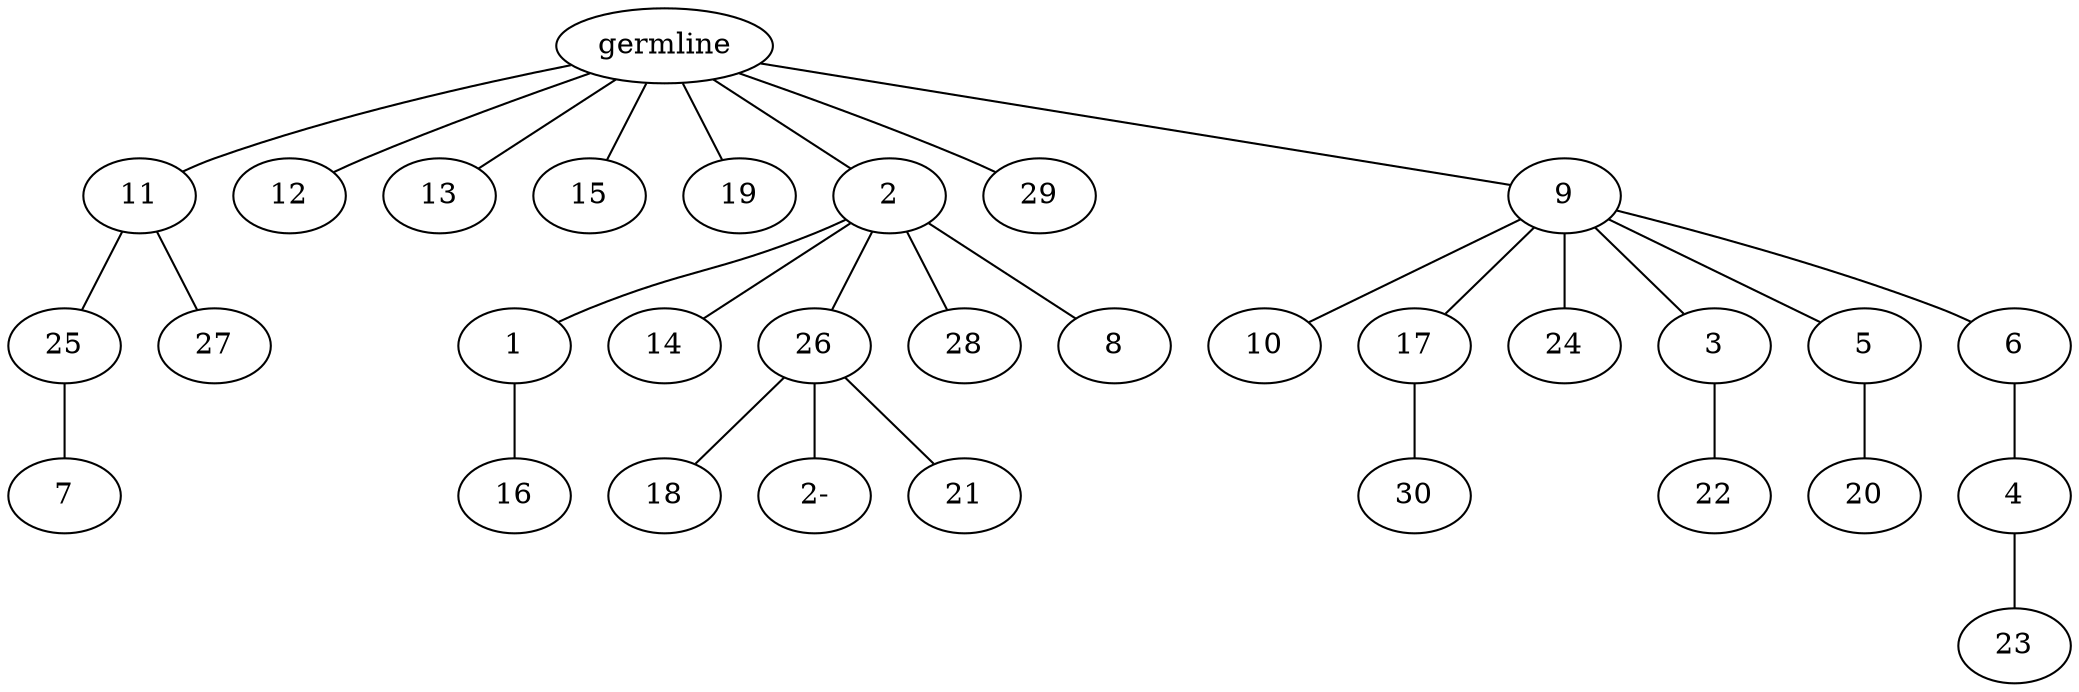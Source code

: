 graph tree {
    "140477243805216" [label="germline"];
    "140477243960768" [label="11"];
    "140477243957984" [label="25"];
    "140477243957456" [label="7"];
    "140477243959520" [label="27"];
    "140477243959376" [label="12"];
    "140477243960864" [label="13"];
    "140477243959760" [label="15"];
    "140477243960480" [label="19"];
    "140477243960240" [label="2"];
    "140477244031712" [label="1"];
    "140477244034880" [label="16"];
    "140477244033632" [label="14"];
    "140477244033872" [label="26"];
    "140477244031184" [label="18"];
    "140477244256160" [label="2-"];
    "140477244034064" [label="21"];
    "140477244032720" [label="28"];
    "140477244034592" [label="8"];
    "140477243959568" [label="29"];
    "140477243959040" [label="9"];
    "140477244032624" [label="10"];
    "140477244034256" [label="17"];
    "140477244032384" [label="30"];
    "140477244031040" [label="24"];
    "140477244034448" [label="3"];
    "140477244031376" [label="22"];
    "140477244034544" [label="5"];
    "140477244034832" [label="20"];
    "140477244033920" [label="6"];
    "140477243959856" [label="4"];
    "140477243960048" [label="23"];
    "140477243805216" -- "140477243960768";
    "140477243805216" -- "140477243959376";
    "140477243805216" -- "140477243960864";
    "140477243805216" -- "140477243959760";
    "140477243805216" -- "140477243960480";
    "140477243805216" -- "140477243960240";
    "140477243805216" -- "140477243959568";
    "140477243805216" -- "140477243959040";
    "140477243960768" -- "140477243957984";
    "140477243960768" -- "140477243959520";
    "140477243957984" -- "140477243957456";
    "140477243960240" -- "140477244031712";
    "140477243960240" -- "140477244033632";
    "140477243960240" -- "140477244033872";
    "140477243960240" -- "140477244032720";
    "140477243960240" -- "140477244034592";
    "140477244031712" -- "140477244034880";
    "140477244033872" -- "140477244031184";
    "140477244033872" -- "140477244256160";
    "140477244033872" -- "140477244034064";
    "140477243959040" -- "140477244032624";
    "140477243959040" -- "140477244034256";
    "140477243959040" -- "140477244031040";
    "140477243959040" -- "140477244034448";
    "140477243959040" -- "140477244034544";
    "140477243959040" -- "140477244033920";
    "140477244034256" -- "140477244032384";
    "140477244034448" -- "140477244031376";
    "140477244034544" -- "140477244034832";
    "140477244033920" -- "140477243959856";
    "140477243959856" -- "140477243960048";
}
